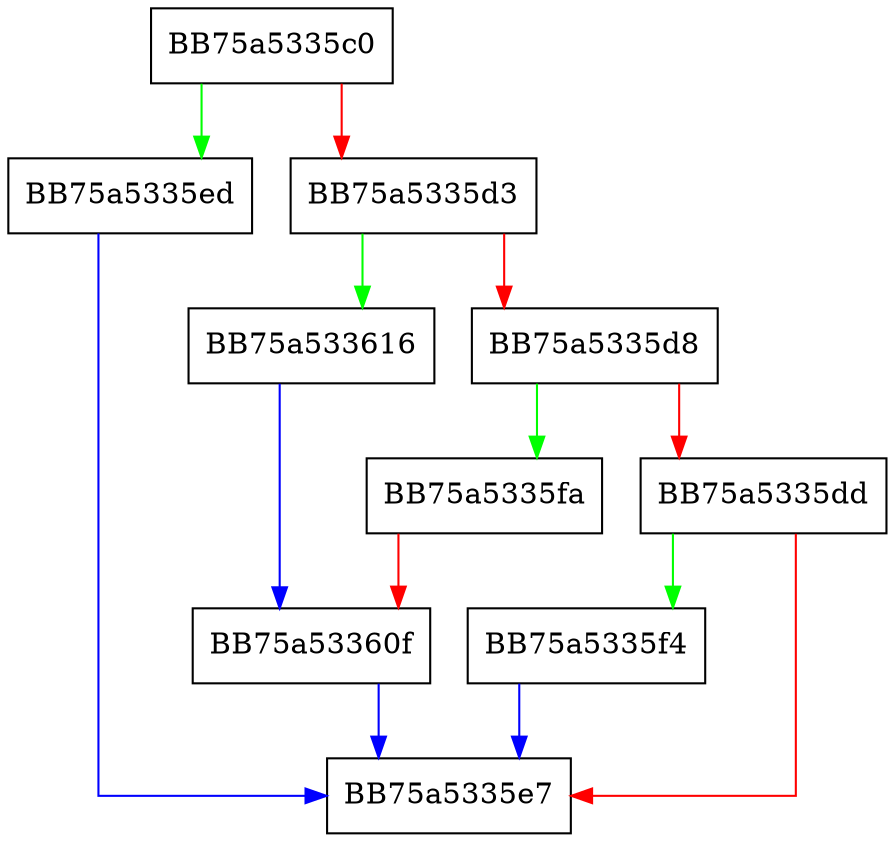digraph PreParseData {
  node [shape="box"];
  graph [splines=ortho];
  BB75a5335c0 -> BB75a5335ed [color="green"];
  BB75a5335c0 -> BB75a5335d3 [color="red"];
  BB75a5335d3 -> BB75a533616 [color="green"];
  BB75a5335d3 -> BB75a5335d8 [color="red"];
  BB75a5335d8 -> BB75a5335fa [color="green"];
  BB75a5335d8 -> BB75a5335dd [color="red"];
  BB75a5335dd -> BB75a5335f4 [color="green"];
  BB75a5335dd -> BB75a5335e7 [color="red"];
  BB75a5335ed -> BB75a5335e7 [color="blue"];
  BB75a5335f4 -> BB75a5335e7 [color="blue"];
  BB75a5335fa -> BB75a53360f [color="red"];
  BB75a53360f -> BB75a5335e7 [color="blue"];
  BB75a533616 -> BB75a53360f [color="blue"];
}
